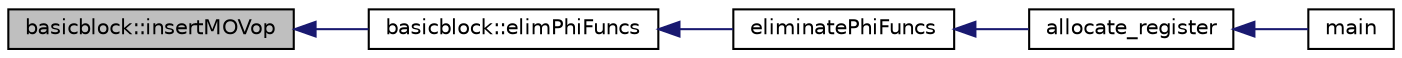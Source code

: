 digraph G
{
  edge [fontname="Helvetica",fontsize="10",labelfontname="Helvetica",labelfontsize="10"];
  node [fontname="Helvetica",fontsize="10",shape=record];
  rankdir=LR;
  Node1 [label="basicblock::insertMOVop",height=0.2,width=0.4,color="black", fillcolor="grey75", style="filled" fontcolor="black"];
  Node1 -> Node2 [dir=back,color="midnightblue",fontsize="10",style="solid",fontname="Helvetica"];
  Node2 [label="basicblock::elimPhiFuncs",height=0.2,width=0.4,color="black", fillcolor="white", style="filled",URL="$classbasicblock.html#a27c168ce65c2d5ead06682ea41af8473"];
  Node2 -> Node3 [dir=back,color="midnightblue",fontsize="10",style="solid",fontname="Helvetica"];
  Node3 [label="eliminatePhiFuncs",height=0.2,width=0.4,color="black", fillcolor="white", style="filled",URL="$registerAllocate_8cpp.html#aa1b9aef4bd270d92ee493acef4c5cffa"];
  Node3 -> Node4 [dir=back,color="midnightblue",fontsize="10",style="solid",fontname="Helvetica"];
  Node4 [label="allocate_register",height=0.2,width=0.4,color="black", fillcolor="white", style="filled",URL="$registerAllocate_8h.html#adaeef7e1cff31b45dd8d7d8adbcd1662"];
  Node4 -> Node5 [dir=back,color="midnightblue",fontsize="10",style="solid",fontname="Helvetica"];
  Node5 [label="main",height=0.2,width=0.4,color="black", fillcolor="white", style="filled",URL="$main_8cpp.html#a0ddf1224851353fc92bfbff6f499fa97"];
}
